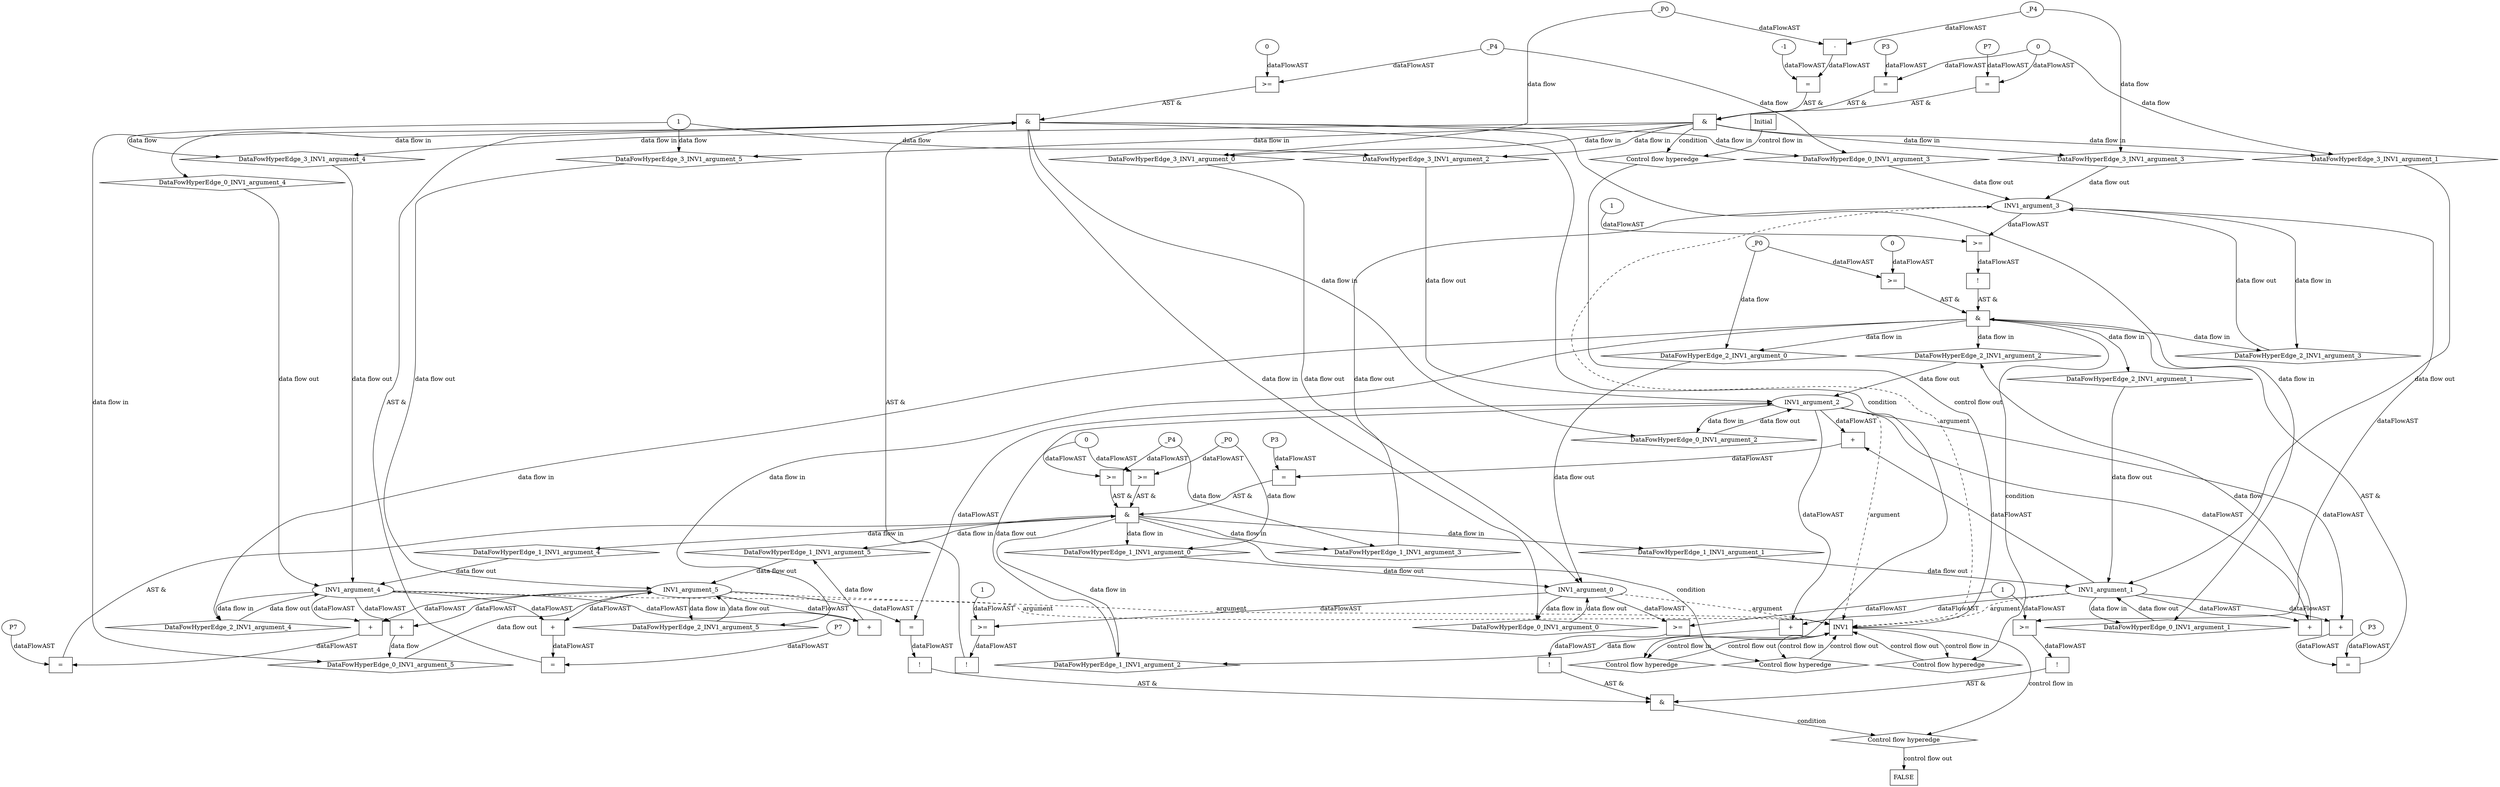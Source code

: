 digraph dag {
"INV1" [label="INV1" nodeName="INV1" class=cfn  shape="rect"];
FALSE [label="FALSE" nodeName=FALSE class=cfn  shape="rect"];
Initial [label="Initial" nodeName=Initial class=cfn  shape="rect"];
ControlFowHyperEdge_0 [label="Control flow hyperedge" nodeName=ControlFowHyperEdge_0 class=controlFlowHyperEdge shape="diamond"];
"INV1" -> ControlFowHyperEdge_0 [label="control flow in"]
ControlFowHyperEdge_0 -> "INV1" [label="control flow out"]
ControlFowHyperEdge_1 [label="Control flow hyperedge" nodeName=ControlFowHyperEdge_1 class=controlFlowHyperEdge shape="diamond"];
"INV1" -> ControlFowHyperEdge_1 [label="control flow in"]
ControlFowHyperEdge_1 -> "INV1" [label="control flow out"]
ControlFowHyperEdge_2 [label="Control flow hyperedge" nodeName=ControlFowHyperEdge_2 class=controlFlowHyperEdge shape="diamond"];
"INV1" -> ControlFowHyperEdge_2 [label="control flow in"]
ControlFowHyperEdge_2 -> "INV1" [label="control flow out"]
ControlFowHyperEdge_3 [label="Control flow hyperedge" nodeName=ControlFowHyperEdge_3 class=controlFlowHyperEdge shape="diamond"];
"Initial" -> ControlFowHyperEdge_3 [label="control flow in"]
ControlFowHyperEdge_3 -> "INV1" [label="control flow out"]
ControlFowHyperEdge_4 [label="Control flow hyperedge" nodeName=ControlFowHyperEdge_4 class=controlFlowHyperEdge shape="diamond"];
"INV1" -> ControlFowHyperEdge_4 [label="control flow in"]
ControlFowHyperEdge_4 -> "FALSE" [label="control flow out"]
"INV1_argument_0" [label="INV1_argument_0" nodeName=argument0 class=argument  head="INV1" shape="oval"];
"INV1_argument_0" -> "INV1"[label="argument" style="dashed"]
"INV1_argument_1" [label="INV1_argument_1" nodeName=argument1 class=argument  head="INV1" shape="oval"];
"INV1_argument_1" -> "INV1"[label="argument" style="dashed"]
"INV1_argument_2" [label="INV1_argument_2" nodeName=argument2 class=argument  head="INV1" shape="oval"];
"INV1_argument_2" -> "INV1"[label="argument" style="dashed"]
"INV1_argument_3" [label="INV1_argument_3" nodeName=argument3 class=argument  head="INV1" shape="oval"];
"INV1_argument_3" -> "INV1"[label="argument" style="dashed"]
"INV1_argument_4" [label="INV1_argument_4" nodeName=argument4 class=argument  head="INV1" shape="oval"];
"INV1_argument_4" -> "INV1"[label="argument" style="dashed"]
"INV1_argument_5" [label="INV1_argument_5" nodeName=argument5 class=argument  head="INV1" shape="oval"];
"INV1_argument_5" -> "INV1"[label="argument" style="dashed"]

"xxxINV1___INV1_0xxx_and" [label="&" nodeName="xxxINV1___INV1_0xxx_and" class=Operator shape="rect"];
"xxxINV1___INV1_0xxxguard_0_node_0" [label="=" nodeName="xxxINV1___INV1_0xxxguard_0_node_0" class=Operator  shape="rect"];
"xxxINV1___INV1_0xxxguard_0_node_1" [label="+" nodeName="xxxINV1___INV1_0xxxguard_0_node_1" class= Operator shape="rect"];
"xxxINV1___INV1_0xxxguard_0_node_4" [label="P7" nodeName="xxxINV1___INV1_0xxxguard_0_node_4" class=Constant ];
"xxxINV1___INV1_0xxxguard_0_node_1" -> "xxxINV1___INV1_0xxxguard_0_node_0"[label="dataFlowAST"]
"xxxINV1___INV1_0xxxguard_0_node_4" -> "xxxINV1___INV1_0xxxguard_0_node_0"[label="dataFlowAST"]
"INV1_argument_4" -> "xxxINV1___INV1_0xxxguard_0_node_1"[label="dataFlowAST"]
"INV1_argument_5" -> "xxxINV1___INV1_0xxxguard_0_node_1"[label="dataFlowAST"]

"xxxINV1___INV1_0xxxguard_0_node_0" -> "xxxINV1___INV1_0xxx_and" [label="AST &"];
"xxxINV1___INV1_0xxxguard1_node_0" [label="!" nodeName="xxxINV1___INV1_0xxxguard1_node_0" class=Operator shape="rect"];
"xxxINV1___INV1_0xxxguard1_node_1" [label=">=" nodeName="xxxINV1___INV1_0xxxguard1_node_1" class=Operator  shape="rect"];
"xxxINV1___INV1_0xxxguard1_node_3" [label="1" nodeName="xxxINV1___INV1_0xxxguard1_node_3" class=Literal ];
"xxxINV1___INV1_0xxxguard1_node_1" -> "xxxINV1___INV1_0xxxguard1_node_0"[label="dataFlowAST"]
"INV1_argument_0" -> "xxxINV1___INV1_0xxxguard1_node_1"[label="dataFlowAST"]
"xxxINV1___INV1_0xxxguard1_node_3" -> "xxxINV1___INV1_0xxxguard1_node_1"[label="dataFlowAST"]

"xxxINV1___INV1_0xxxguard1_node_0" -> "xxxINV1___INV1_0xxx_and" [label="AST &"];
"xxxINV1___INV1_0xxxguard2_node_0" [label=">=" nodeName="xxxINV1___INV1_0xxxguard2_node_0" class=Operator  shape="rect"];
"xxxINV1___INV1_0xxxguard2_node_2" [label="0" nodeName="xxxINV1___INV1_0xxxguard2_node_2" class=Literal ];
"xxxINV1___INV1_0xxxdataFlow_0_node_0" -> "xxxINV1___INV1_0xxxguard2_node_0"[label="dataFlowAST"]
"xxxINV1___INV1_0xxxguard2_node_2" -> "xxxINV1___INV1_0xxxguard2_node_0"[label="dataFlowAST"]

"xxxINV1___INV1_0xxxguard2_node_0" -> "xxxINV1___INV1_0xxx_and" [label="AST &"];
"xxxINV1___INV1_0xxx_and" -> "ControlFowHyperEdge_0" [label="condition"];
"xxxINV1___INV1_0xxxdataFlow_0_node_0" [label="_P4" nodeName="xxxINV1___INV1_0xxxdataFlow_0_node_0" class=Constant ];

"xxxINV1___INV1_0xxxdataFlow_0_node_0" -> "DataFowHyperEdge_0_INV1_argument_3" [label="data flow"];
"xxxINV1___INV1_0xxxdataFlow1_node_0" [label="+" nodeName="xxxINV1___INV1_0xxxdataFlow1_node_0" class= Operator shape="rect"];
"INV1_argument_4" -> "xxxINV1___INV1_0xxxdataFlow1_node_0"[label="dataFlowAST"]
"INV1_argument_5" -> "xxxINV1___INV1_0xxxdataFlow1_node_0"[label="dataFlowAST"]

"xxxINV1___INV1_0xxxdataFlow1_node_0" -> "DataFowHyperEdge_0_INV1_argument_5" [label="data flow"];
"xxxINV1___INV1_1xxx_and" [label="&" nodeName="xxxINV1___INV1_1xxx_and" class=Operator shape="rect"];
"xxxINV1___INV1_1xxxguard_0_node_0" [label="=" nodeName="xxxINV1___INV1_1xxxguard_0_node_0" class=Operator  shape="rect"];
"xxxINV1___INV1_1xxxguard_0_node_1" [label="+" nodeName="xxxINV1___INV1_1xxxguard_0_node_1" class= Operator shape="rect"];
"xxxINV1___INV1_1xxxguard_0_node_4" [label="P7" nodeName="xxxINV1___INV1_1xxxguard_0_node_4" class=Constant ];
"xxxINV1___INV1_1xxxguard_0_node_1" -> "xxxINV1___INV1_1xxxguard_0_node_0"[label="dataFlowAST"]
"xxxINV1___INV1_1xxxguard_0_node_4" -> "xxxINV1___INV1_1xxxguard_0_node_0"[label="dataFlowAST"]
"INV1_argument_4" -> "xxxINV1___INV1_1xxxguard_0_node_1"[label="dataFlowAST"]
"INV1_argument_5" -> "xxxINV1___INV1_1xxxguard_0_node_1"[label="dataFlowAST"]

"xxxINV1___INV1_1xxxguard_0_node_0" -> "xxxINV1___INV1_1xxx_and" [label="AST &"];
"xxxINV1___INV1_1xxxguard1_node_0" [label=">=" nodeName="xxxINV1___INV1_1xxxguard1_node_0" class=Operator  shape="rect"];
"xxxINV1___INV1_1xxxguard1_node_2" [label="0" nodeName="xxxINV1___INV1_1xxxguard1_node_2" class=Literal ];
"xxxINV1___INV1_1xxxdataFlow_0_node_0" -> "xxxINV1___INV1_1xxxguard1_node_0"[label="dataFlowAST"]
"xxxINV1___INV1_1xxxguard1_node_2" -> "xxxINV1___INV1_1xxxguard1_node_0"[label="dataFlowAST"]

"xxxINV1___INV1_1xxxguard1_node_0" -> "xxxINV1___INV1_1xxx_and" [label="AST &"];
"xxxINV1___INV1_1xxxguard2_node_0" [label=">=" nodeName="xxxINV1___INV1_1xxxguard2_node_0" class=Operator  shape="rect"];
"xxxINV1___INV1_1xxxdataFlow2_node_0" -> "xxxINV1___INV1_1xxxguard2_node_0"[label="dataFlowAST"]
"xxxINV1___INV1_1xxxguard1_node_2" -> "xxxINV1___INV1_1xxxguard2_node_0"[label="dataFlowAST"]

"xxxINV1___INV1_1xxxguard2_node_0" -> "xxxINV1___INV1_1xxx_and" [label="AST &"];
"xxxINV1___INV1_1xxxguard3_node_0" [label="=" nodeName="xxxINV1___INV1_1xxxguard3_node_0" class=Operator  shape="rect"];
"xxxINV1___INV1_1xxxguard3_node_1" [label="+" nodeName="xxxINV1___INV1_1xxxguard3_node_1" class= Operator shape="rect"];
"xxxINV1___INV1_1xxxguard3_node_4" [label="P3" nodeName="xxxINV1___INV1_1xxxguard3_node_4" class=Constant ];
"xxxINV1___INV1_1xxxguard3_node_1" -> "xxxINV1___INV1_1xxxguard3_node_0"[label="dataFlowAST"]
"xxxINV1___INV1_1xxxguard3_node_4" -> "xxxINV1___INV1_1xxxguard3_node_0"[label="dataFlowAST"]
"INV1_argument_1" -> "xxxINV1___INV1_1xxxguard3_node_1"[label="dataFlowAST"]
"INV1_argument_2" -> "xxxINV1___INV1_1xxxguard3_node_1"[label="dataFlowAST"]

"xxxINV1___INV1_1xxxguard3_node_0" -> "xxxINV1___INV1_1xxx_and" [label="AST &"];
"xxxINV1___INV1_1xxx_and" -> "ControlFowHyperEdge_1" [label="condition"];
"xxxINV1___INV1_1xxxdataFlow_0_node_0" [label="_P0" nodeName="xxxINV1___INV1_1xxxdataFlow_0_node_0" class=Constant ];

"xxxINV1___INV1_1xxxdataFlow_0_node_0" -> "DataFowHyperEdge_1_INV1_argument_0" [label="data flow"];
"xxxINV1___INV1_1xxxdataFlow1_node_0" [label="+" nodeName="xxxINV1___INV1_1xxxdataFlow1_node_0" class= Operator shape="rect"];
"INV1_argument_1" -> "xxxINV1___INV1_1xxxdataFlow1_node_0"[label="dataFlowAST"]
"INV1_argument_2" -> "xxxINV1___INV1_1xxxdataFlow1_node_0"[label="dataFlowAST"]

"xxxINV1___INV1_1xxxdataFlow1_node_0" -> "DataFowHyperEdge_1_INV1_argument_2" [label="data flow"];
"xxxINV1___INV1_1xxxdataFlow2_node_0" [label="_P4" nodeName="xxxINV1___INV1_1xxxdataFlow2_node_0" class=Constant ];

"xxxINV1___INV1_1xxxdataFlow2_node_0" -> "DataFowHyperEdge_1_INV1_argument_3" [label="data flow"];
"xxxINV1___INV1_1xxxdataFlow3_node_0" [label="+" nodeName="xxxINV1___INV1_1xxxdataFlow3_node_0" class= Operator shape="rect"];
"INV1_argument_4" -> "xxxINV1___INV1_1xxxdataFlow3_node_0"[label="dataFlowAST"]
"INV1_argument_5" -> "xxxINV1___INV1_1xxxdataFlow3_node_0"[label="dataFlowAST"]

"xxxINV1___INV1_1xxxdataFlow3_node_0" -> "DataFowHyperEdge_1_INV1_argument_5" [label="data flow"];
"xxxINV1___INV1_2xxx_and" [label="&" nodeName="xxxINV1___INV1_2xxx_and" class=Operator shape="rect"];
"xxxINV1___INV1_2xxxguard_0_node_0" [label="=" nodeName="xxxINV1___INV1_2xxxguard_0_node_0" class=Operator  shape="rect"];
"xxxINV1___INV1_2xxxguard_0_node_1" [label="+" nodeName="xxxINV1___INV1_2xxxguard_0_node_1" class= Operator shape="rect"];
"xxxINV1___INV1_2xxxguard_0_node_4" [label="P3" nodeName="xxxINV1___INV1_2xxxguard_0_node_4" class=Constant ];
"xxxINV1___INV1_2xxxguard_0_node_1" -> "xxxINV1___INV1_2xxxguard_0_node_0"[label="dataFlowAST"]
"xxxINV1___INV1_2xxxguard_0_node_4" -> "xxxINV1___INV1_2xxxguard_0_node_0"[label="dataFlowAST"]
"INV1_argument_1" -> "xxxINV1___INV1_2xxxguard_0_node_1"[label="dataFlowAST"]
"INV1_argument_2" -> "xxxINV1___INV1_2xxxguard_0_node_1"[label="dataFlowAST"]

"xxxINV1___INV1_2xxxguard_0_node_0" -> "xxxINV1___INV1_2xxx_and" [label="AST &"];
"xxxINV1___INV1_2xxxguard1_node_0" [label="!" nodeName="xxxINV1___INV1_2xxxguard1_node_0" class=Operator shape="rect"];
"xxxINV1___INV1_2xxxguard1_node_1" [label=">=" nodeName="xxxINV1___INV1_2xxxguard1_node_1" class=Operator  shape="rect"];
"xxxINV1___INV1_2xxxguard1_node_3" [label="1" nodeName="xxxINV1___INV1_2xxxguard1_node_3" class=Literal ];
"xxxINV1___INV1_2xxxguard1_node_1" -> "xxxINV1___INV1_2xxxguard1_node_0"[label="dataFlowAST"]
"INV1_argument_3" -> "xxxINV1___INV1_2xxxguard1_node_1"[label="dataFlowAST"]
"xxxINV1___INV1_2xxxguard1_node_3" -> "xxxINV1___INV1_2xxxguard1_node_1"[label="dataFlowAST"]

"xxxINV1___INV1_2xxxguard1_node_0" -> "xxxINV1___INV1_2xxx_and" [label="AST &"];
"xxxINV1___INV1_2xxxguard2_node_0" [label=">=" nodeName="xxxINV1___INV1_2xxxguard2_node_0" class=Operator  shape="rect"];
"xxxINV1___INV1_2xxxguard2_node_2" [label="0" nodeName="xxxINV1___INV1_2xxxguard2_node_2" class=Literal ];
"xxxINV1___INV1_2xxxdataFlow_0_node_0" -> "xxxINV1___INV1_2xxxguard2_node_0"[label="dataFlowAST"]
"xxxINV1___INV1_2xxxguard2_node_2" -> "xxxINV1___INV1_2xxxguard2_node_0"[label="dataFlowAST"]

"xxxINV1___INV1_2xxxguard2_node_0" -> "xxxINV1___INV1_2xxx_and" [label="AST &"];
"xxxINV1___INV1_2xxx_and" -> "ControlFowHyperEdge_2" [label="condition"];
"xxxINV1___INV1_2xxxdataFlow_0_node_0" [label="_P0" nodeName="xxxINV1___INV1_2xxxdataFlow_0_node_0" class=Constant ];

"xxxINV1___INV1_2xxxdataFlow_0_node_0" -> "DataFowHyperEdge_2_INV1_argument_0" [label="data flow"];
"xxxINV1___INV1_2xxxdataFlow1_node_0" [label="+" nodeName="xxxINV1___INV1_2xxxdataFlow1_node_0" class= Operator shape="rect"];
"INV1_argument_1" -> "xxxINV1___INV1_2xxxdataFlow1_node_0"[label="dataFlowAST"]
"INV1_argument_2" -> "xxxINV1___INV1_2xxxdataFlow1_node_0"[label="dataFlowAST"]

"xxxINV1___INV1_2xxxdataFlow1_node_0" -> "DataFowHyperEdge_2_INV1_argument_2" [label="data flow"];
"xxxINV1___Initial_3xxx_and" [label="&" nodeName="xxxINV1___Initial_3xxx_and" class=Operator shape="rect"];
"xxxINV1___Initial_3xxxguard_0_node_0" [label="=" nodeName="xxxINV1___Initial_3xxxguard_0_node_0" class=Operator  shape="rect"];
"xxxINV1___Initial_3xxxguard_0_node_1" [label="P7" nodeName="xxxINV1___Initial_3xxxguard_0_node_1" class=Constant ];
"xxxINV1___Initial_3xxxguard_0_node_1" -> "xxxINV1___Initial_3xxxguard_0_node_0"[label="dataFlowAST"]
"xxxINV1___Initial_3xxxdataFlow1_node_0" -> "xxxINV1___Initial_3xxxguard_0_node_0"[label="dataFlowAST"]

"xxxINV1___Initial_3xxxguard_0_node_0" -> "xxxINV1___Initial_3xxx_and" [label="AST &"];
"xxxINV1___Initial_3xxxguard1_node_0" [label="=" nodeName="xxxINV1___Initial_3xxxguard1_node_0" class=Operator  shape="rect"];
"xxxINV1___Initial_3xxxguard1_node_1" [label="P3" nodeName="xxxINV1___Initial_3xxxguard1_node_1" class=Constant ];
"xxxINV1___Initial_3xxxguard1_node_1" -> "xxxINV1___Initial_3xxxguard1_node_0"[label="dataFlowAST"]
"xxxINV1___Initial_3xxxdataFlow1_node_0" -> "xxxINV1___Initial_3xxxguard1_node_0"[label="dataFlowAST"]

"xxxINV1___Initial_3xxxguard1_node_0" -> "xxxINV1___Initial_3xxx_and" [label="AST &"];
"xxxINV1___Initial_3xxxguard2_node_0" [label="=" nodeName="xxxINV1___Initial_3xxxguard2_node_0" class=Operator  shape="rect"];
"xxxINV1___Initial_3xxxguard2_node_1" [label="-" nodeName="xxxINV1___Initial_3xxxguard2_node_1" class= Operator shape="rect"];
"xxxINV1___Initial_3xxxguard2_node_4" [label="-1" nodeName="xxxINV1___Initial_3xxxguard2_node_4" class=Literal ];
"xxxINV1___Initial_3xxxguard2_node_1" -> "xxxINV1___Initial_3xxxguard2_node_0"[label="dataFlowAST"]
"xxxINV1___Initial_3xxxguard2_node_4" -> "xxxINV1___Initial_3xxxguard2_node_0"[label="dataFlowAST"]
"xxxINV1___Initial_3xxxdataFlow3_node_0" -> "xxxINV1___Initial_3xxxguard2_node_1"[label="dataFlowAST"]
"xxxINV1___Initial_3xxxdataFlow5_node_0" -> "xxxINV1___Initial_3xxxguard2_node_1"[label="dataFlowAST"]

"xxxINV1___Initial_3xxxguard2_node_0" -> "xxxINV1___Initial_3xxx_and" [label="AST &"];
"xxxINV1___Initial_3xxx_and" -> "ControlFowHyperEdge_3" [label="condition"];
"xxxINV1___Initial_3xxxdataFlow_0_node_0" [label="1" nodeName="xxxINV1___Initial_3xxxdataFlow_0_node_0" class=Literal ];

"xxxINV1___Initial_3xxxdataFlow_0_node_0" -> "DataFowHyperEdge_3_INV1_argument_4" [label="data flow"];
"xxxINV1___Initial_3xxxdataFlow1_node_0" [label="0" nodeName="xxxINV1___Initial_3xxxdataFlow1_node_0" class=Literal ];

"xxxINV1___Initial_3xxxdataFlow1_node_0" -> "DataFowHyperEdge_3_INV1_argument_1" [label="data flow"];

"xxxINV1___Initial_3xxxdataFlow_0_node_0" -> "DataFowHyperEdge_3_INV1_argument_2" [label="data flow"];
"xxxINV1___Initial_3xxxdataFlow3_node_0" [label="_P4" nodeName="xxxINV1___Initial_3xxxdataFlow3_node_0" class=Constant ];

"xxxINV1___Initial_3xxxdataFlow3_node_0" -> "DataFowHyperEdge_3_INV1_argument_3" [label="data flow"];

"xxxINV1___Initial_3xxxdataFlow_0_node_0" -> "DataFowHyperEdge_3_INV1_argument_5" [label="data flow"];
"xxxINV1___Initial_3xxxdataFlow5_node_0" [label="_P0" nodeName="xxxINV1___Initial_3xxxdataFlow5_node_0" class=Constant ];

"xxxINV1___Initial_3xxxdataFlow5_node_0" -> "DataFowHyperEdge_3_INV1_argument_0" [label="data flow"];
"xxxFALSE___INV1_4xxx_and" [label="&" nodeName="xxxFALSE___INV1_4xxx_and" class=Operator shape="rect"];
"xxxFALSE___INV1_4xxxguard_0_node_0" [label="!" nodeName="xxxFALSE___INV1_4xxxguard_0_node_0" class=Operator shape="rect"];
"xxxFALSE___INV1_4xxxguard_0_node_1" [label=">=" nodeName="xxxFALSE___INV1_4xxxguard_0_node_1" class=Operator  shape="rect"];
"xxxFALSE___INV1_4xxxguard_0_node_3" [label="1" nodeName="xxxFALSE___INV1_4xxxguard_0_node_3" class=Literal ];
"xxxFALSE___INV1_4xxxguard_0_node_1" -> "xxxFALSE___INV1_4xxxguard_0_node_0"[label="dataFlowAST"]
"INV1_argument_0" -> "xxxFALSE___INV1_4xxxguard_0_node_1"[label="dataFlowAST"]
"xxxFALSE___INV1_4xxxguard_0_node_3" -> "xxxFALSE___INV1_4xxxguard_0_node_1"[label="dataFlowAST"]

"xxxFALSE___INV1_4xxxguard_0_node_0" -> "xxxFALSE___INV1_4xxx_and" [label="AST &"];
"xxxFALSE___INV1_4xxxguard1_node_0" [label="!" nodeName="xxxFALSE___INV1_4xxxguard1_node_0" class=Operator shape="rect"];
"xxxFALSE___INV1_4xxxguard1_node_1" [label=">=" nodeName="xxxFALSE___INV1_4xxxguard1_node_1" class=Operator  shape="rect"];
"xxxFALSE___INV1_4xxxguard1_node_1" -> "xxxFALSE___INV1_4xxxguard1_node_0"[label="dataFlowAST"]
"INV1_argument_3" -> "xxxFALSE___INV1_4xxxguard1_node_1"[label="dataFlowAST"]
"xxxFALSE___INV1_4xxxguard_0_node_3" -> "xxxFALSE___INV1_4xxxguard1_node_1"[label="dataFlowAST"]

"xxxFALSE___INV1_4xxxguard1_node_0" -> "xxxFALSE___INV1_4xxx_and" [label="AST &"];
"xxxFALSE___INV1_4xxxguard2_node_0" [label="!" nodeName="xxxFALSE___INV1_4xxxguard2_node_0" class=Operator shape="rect"];
"xxxFALSE___INV1_4xxxguard2_node_1" [label="=" nodeName="xxxFALSE___INV1_4xxxguard2_node_1" class=Operator  shape="rect"];
"xxxFALSE___INV1_4xxxguard2_node_1" -> "xxxFALSE___INV1_4xxxguard2_node_0"[label="dataFlowAST"]
"INV1_argument_2" -> "xxxFALSE___INV1_4xxxguard2_node_1"[label="dataFlowAST"]
"INV1_argument_5" -> "xxxFALSE___INV1_4xxxguard2_node_1"[label="dataFlowAST"]

"xxxFALSE___INV1_4xxxguard2_node_0" -> "xxxFALSE___INV1_4xxx_and" [label="AST &"];
"xxxFALSE___INV1_4xxx_and" -> "ControlFowHyperEdge_4" [label="condition"];
"DataFowHyperEdge_0_INV1_argument_0" [label="DataFowHyperEdge_0_INV1_argument_0" nodeName="DataFowHyperEdge_0_INV1_argument_0" class=DataFlowHyperedge shape="diamond"];
"DataFowHyperEdge_0_INV1_argument_0" -> "INV1_argument_0"[label="data flow out"]
"xxxINV1___INV1_0xxx_and" -> "DataFowHyperEdge_0_INV1_argument_0"[label="data flow in"]
"DataFowHyperEdge_0_INV1_argument_1" [label="DataFowHyperEdge_0_INV1_argument_1" nodeName="DataFowHyperEdge_0_INV1_argument_1" class=DataFlowHyperedge shape="diamond"];
"DataFowHyperEdge_0_INV1_argument_1" -> "INV1_argument_1"[label="data flow out"]
"xxxINV1___INV1_0xxx_and" -> "DataFowHyperEdge_0_INV1_argument_1"[label="data flow in"]
"DataFowHyperEdge_0_INV1_argument_2" [label="DataFowHyperEdge_0_INV1_argument_2" nodeName="DataFowHyperEdge_0_INV1_argument_2" class=DataFlowHyperedge shape="diamond"];
"DataFowHyperEdge_0_INV1_argument_2" -> "INV1_argument_2"[label="data flow out"]
"xxxINV1___INV1_0xxx_and" -> "DataFowHyperEdge_0_INV1_argument_2"[label="data flow in"]
"DataFowHyperEdge_0_INV1_argument_3" [label="DataFowHyperEdge_0_INV1_argument_3" nodeName="DataFowHyperEdge_0_INV1_argument_3" class=DataFlowHyperedge shape="diamond"];
"DataFowHyperEdge_0_INV1_argument_3" -> "INV1_argument_3"[label="data flow out"]
"xxxINV1___INV1_0xxx_and" -> "DataFowHyperEdge_0_INV1_argument_3"[label="data flow in"]
"DataFowHyperEdge_0_INV1_argument_4" [label="DataFowHyperEdge_0_INV1_argument_4" nodeName="DataFowHyperEdge_0_INV1_argument_4" class=DataFlowHyperedge shape="diamond"];
"DataFowHyperEdge_0_INV1_argument_4" -> "INV1_argument_4"[label="data flow out"]
"xxxINV1___INV1_0xxx_and" -> "DataFowHyperEdge_0_INV1_argument_4"[label="data flow in"]
"DataFowHyperEdge_0_INV1_argument_5" [label="DataFowHyperEdge_0_INV1_argument_5" nodeName="DataFowHyperEdge_0_INV1_argument_5" class=DataFlowHyperedge shape="diamond"];
"DataFowHyperEdge_0_INV1_argument_5" -> "INV1_argument_5"[label="data flow out"]
"xxxINV1___INV1_0xxx_and" -> "DataFowHyperEdge_0_INV1_argument_5"[label="data flow in"]
"DataFowHyperEdge_1_INV1_argument_0" [label="DataFowHyperEdge_1_INV1_argument_0" nodeName="DataFowHyperEdge_1_INV1_argument_0" class=DataFlowHyperedge shape="diamond"];
"DataFowHyperEdge_1_INV1_argument_0" -> "INV1_argument_0"[label="data flow out"]
"xxxINV1___INV1_1xxx_and" -> "DataFowHyperEdge_1_INV1_argument_0"[label="data flow in"]
"DataFowHyperEdge_1_INV1_argument_1" [label="DataFowHyperEdge_1_INV1_argument_1" nodeName="DataFowHyperEdge_1_INV1_argument_1" class=DataFlowHyperedge shape="diamond"];
"DataFowHyperEdge_1_INV1_argument_1" -> "INV1_argument_1"[label="data flow out"]
"xxxINV1___INV1_1xxx_and" -> "DataFowHyperEdge_1_INV1_argument_1"[label="data flow in"]
"DataFowHyperEdge_1_INV1_argument_2" [label="DataFowHyperEdge_1_INV1_argument_2" nodeName="DataFowHyperEdge_1_INV1_argument_2" class=DataFlowHyperedge shape="diamond"];
"DataFowHyperEdge_1_INV1_argument_2" -> "INV1_argument_2"[label="data flow out"]
"xxxINV1___INV1_1xxx_and" -> "DataFowHyperEdge_1_INV1_argument_2"[label="data flow in"]
"DataFowHyperEdge_1_INV1_argument_3" [label="DataFowHyperEdge_1_INV1_argument_3" nodeName="DataFowHyperEdge_1_INV1_argument_3" class=DataFlowHyperedge shape="diamond"];
"DataFowHyperEdge_1_INV1_argument_3" -> "INV1_argument_3"[label="data flow out"]
"xxxINV1___INV1_1xxx_and" -> "DataFowHyperEdge_1_INV1_argument_3"[label="data flow in"]
"DataFowHyperEdge_1_INV1_argument_4" [label="DataFowHyperEdge_1_INV1_argument_4" nodeName="DataFowHyperEdge_1_INV1_argument_4" class=DataFlowHyperedge shape="diamond"];
"DataFowHyperEdge_1_INV1_argument_4" -> "INV1_argument_4"[label="data flow out"]
"xxxINV1___INV1_1xxx_and" -> "DataFowHyperEdge_1_INV1_argument_4"[label="data flow in"]
"DataFowHyperEdge_1_INV1_argument_5" [label="DataFowHyperEdge_1_INV1_argument_5" nodeName="DataFowHyperEdge_1_INV1_argument_5" class=DataFlowHyperedge shape="diamond"];
"DataFowHyperEdge_1_INV1_argument_5" -> "INV1_argument_5"[label="data flow out"]
"xxxINV1___INV1_1xxx_and" -> "DataFowHyperEdge_1_INV1_argument_5"[label="data flow in"]
"DataFowHyperEdge_2_INV1_argument_0" [label="DataFowHyperEdge_2_INV1_argument_0" nodeName="DataFowHyperEdge_2_INV1_argument_0" class=DataFlowHyperedge shape="diamond"];
"DataFowHyperEdge_2_INV1_argument_0" -> "INV1_argument_0"[label="data flow out"]
"xxxINV1___INV1_2xxx_and" -> "DataFowHyperEdge_2_INV1_argument_0"[label="data flow in"]
"DataFowHyperEdge_2_INV1_argument_1" [label="DataFowHyperEdge_2_INV1_argument_1" nodeName="DataFowHyperEdge_2_INV1_argument_1" class=DataFlowHyperedge shape="diamond"];
"DataFowHyperEdge_2_INV1_argument_1" -> "INV1_argument_1"[label="data flow out"]
"xxxINV1___INV1_2xxx_and" -> "DataFowHyperEdge_2_INV1_argument_1"[label="data flow in"]
"DataFowHyperEdge_2_INV1_argument_2" [label="DataFowHyperEdge_2_INV1_argument_2" nodeName="DataFowHyperEdge_2_INV1_argument_2" class=DataFlowHyperedge shape="diamond"];
"DataFowHyperEdge_2_INV1_argument_2" -> "INV1_argument_2"[label="data flow out"]
"xxxINV1___INV1_2xxx_and" -> "DataFowHyperEdge_2_INV1_argument_2"[label="data flow in"]
"DataFowHyperEdge_2_INV1_argument_3" [label="DataFowHyperEdge_2_INV1_argument_3" nodeName="DataFowHyperEdge_2_INV1_argument_3" class=DataFlowHyperedge shape="diamond"];
"DataFowHyperEdge_2_INV1_argument_3" -> "INV1_argument_3"[label="data flow out"]
"xxxINV1___INV1_2xxx_and" -> "DataFowHyperEdge_2_INV1_argument_3"[label="data flow in"]
"DataFowHyperEdge_2_INV1_argument_4" [label="DataFowHyperEdge_2_INV1_argument_4" nodeName="DataFowHyperEdge_2_INV1_argument_4" class=DataFlowHyperedge shape="diamond"];
"DataFowHyperEdge_2_INV1_argument_4" -> "INV1_argument_4"[label="data flow out"]
"xxxINV1___INV1_2xxx_and" -> "DataFowHyperEdge_2_INV1_argument_4"[label="data flow in"]
"DataFowHyperEdge_2_INV1_argument_5" [label="DataFowHyperEdge_2_INV1_argument_5" nodeName="DataFowHyperEdge_2_INV1_argument_5" class=DataFlowHyperedge shape="diamond"];
"DataFowHyperEdge_2_INV1_argument_5" -> "INV1_argument_5"[label="data flow out"]
"xxxINV1___INV1_2xxx_and" -> "DataFowHyperEdge_2_INV1_argument_5"[label="data flow in"]
"DataFowHyperEdge_3_INV1_argument_0" [label="DataFowHyperEdge_3_INV1_argument_0" nodeName="DataFowHyperEdge_3_INV1_argument_0" class=DataFlowHyperedge shape="diamond"];
"DataFowHyperEdge_3_INV1_argument_0" -> "INV1_argument_0"[label="data flow out"]
"xxxINV1___Initial_3xxx_and" -> "DataFowHyperEdge_3_INV1_argument_0"[label="data flow in"]
"DataFowHyperEdge_3_INV1_argument_1" [label="DataFowHyperEdge_3_INV1_argument_1" nodeName="DataFowHyperEdge_3_INV1_argument_1" class=DataFlowHyperedge shape="diamond"];
"DataFowHyperEdge_3_INV1_argument_1" -> "INV1_argument_1"[label="data flow out"]
"xxxINV1___Initial_3xxx_and" -> "DataFowHyperEdge_3_INV1_argument_1"[label="data flow in"]
"DataFowHyperEdge_3_INV1_argument_2" [label="DataFowHyperEdge_3_INV1_argument_2" nodeName="DataFowHyperEdge_3_INV1_argument_2" class=DataFlowHyperedge shape="diamond"];
"DataFowHyperEdge_3_INV1_argument_2" -> "INV1_argument_2"[label="data flow out"]
"xxxINV1___Initial_3xxx_and" -> "DataFowHyperEdge_3_INV1_argument_2"[label="data flow in"]
"DataFowHyperEdge_3_INV1_argument_3" [label="DataFowHyperEdge_3_INV1_argument_3" nodeName="DataFowHyperEdge_3_INV1_argument_3" class=DataFlowHyperedge shape="diamond"];
"DataFowHyperEdge_3_INV1_argument_3" -> "INV1_argument_3"[label="data flow out"]
"xxxINV1___Initial_3xxx_and" -> "DataFowHyperEdge_3_INV1_argument_3"[label="data flow in"]
"DataFowHyperEdge_3_INV1_argument_4" [label="DataFowHyperEdge_3_INV1_argument_4" nodeName="DataFowHyperEdge_3_INV1_argument_4" class=DataFlowHyperedge shape="diamond"];
"DataFowHyperEdge_3_INV1_argument_4" -> "INV1_argument_4"[label="data flow out"]
"xxxINV1___Initial_3xxx_and" -> "DataFowHyperEdge_3_INV1_argument_4"[label="data flow in"]
"DataFowHyperEdge_3_INV1_argument_5" [label="DataFowHyperEdge_3_INV1_argument_5" nodeName="DataFowHyperEdge_3_INV1_argument_5" class=DataFlowHyperedge shape="diamond"];
"DataFowHyperEdge_3_INV1_argument_5" -> "INV1_argument_5"[label="data flow out"]
"xxxINV1___Initial_3xxx_and" -> "DataFowHyperEdge_3_INV1_argument_5"[label="data flow in"]
"INV1_argument_0" -> "DataFowHyperEdge_0_INV1_argument_0"[label="data flow in"]
"INV1_argument_1" -> "DataFowHyperEdge_0_INV1_argument_1"[label="data flow in"]
"INV1_argument_2" -> "DataFowHyperEdge_0_INV1_argument_2"[label="data flow in"]
"INV1_argument_3" -> "DataFowHyperEdge_2_INV1_argument_3"[label="data flow in"]
"INV1_argument_4" -> "DataFowHyperEdge_2_INV1_argument_4"[label="data flow in"]
"INV1_argument_5" -> "DataFowHyperEdge_2_INV1_argument_5"[label="data flow in"]




}
